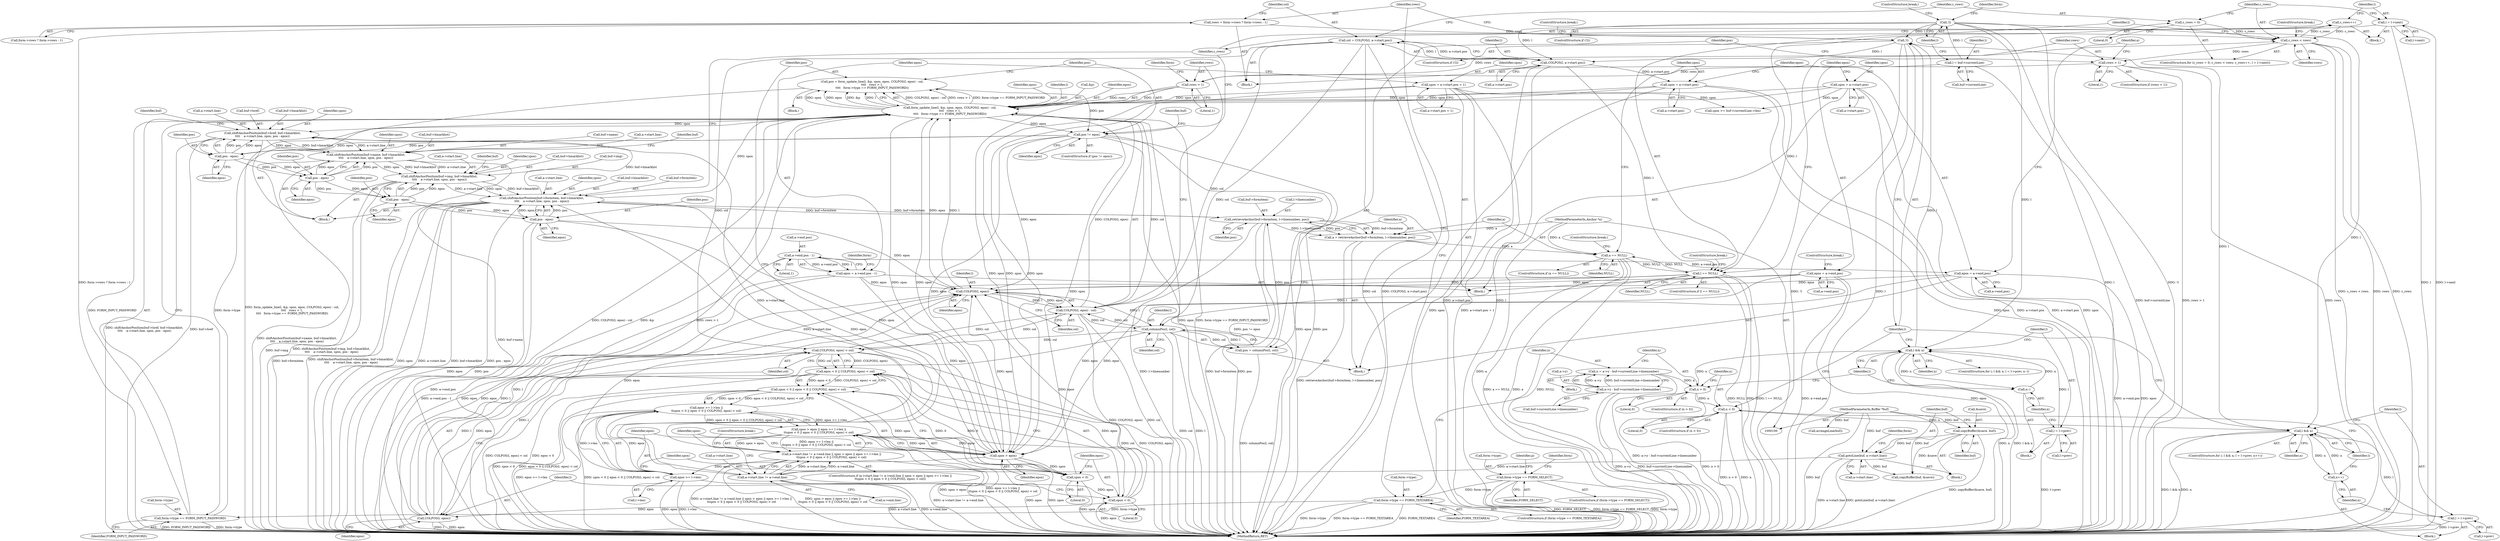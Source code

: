 digraph "0_w3m_7fdc83b0364005a0b5ed869230dd81752ba022e8@API" {
"1000444" [label="(Call,pos = form_update_line(l, &p, spos, epos, COLPOS(l, epos) - col,\n\t\t\t\t   rows > 1,\n\t\t\t\t   form->type == FORM_INPUT_PASSWORD))"];
"1000446" [label="(Call,form_update_line(l, &p, spos, epos, COLPOS(l, epos) - col,\n\t\t\t\t   rows > 1,\n\t\t\t\t   form->type == FORM_INPUT_PASSWORD))"];
"1000453" [label="(Call,COLPOS(l, epos))"];
"1000364" [label="(Call,l == NULL)"];
"1000357" [label="(Call,l = l->next)"];
"1000340" [label="(Call,COLPOS(l, a->start.pos))"];
"1000325" [label="(Call,!l)"];
"1000296" [label="(Call,l && n)"];
"1000300" [label="(Call,l = l->prev)"];
"1000269" [label="(Call,!l)"];
"1000263" [label="(Call,l = buf->currentLine)"];
"1000292" [label="(Call,n > 0)"];
"1000280" [label="(Call,n = a->y - buf->currentLine->linenumber)"];
"1000282" [label="(Call,a->y - buf->currentLine->linenumber)"];
"1000305" [label="(Call,n--)"];
"1000313" [label="(Call,l && n)"];
"1000317" [label="(Call,l = l->prev)"];
"1000309" [label="(Call,n < 0)"];
"1000322" [label="(Call,n++)"];
"1000389" [label="(Call,a == NULL)"];
"1000378" [label="(Call,a = retrieveAnchor(buf->formitem, l->linenumber, pos))"];
"1000380" [label="(Call,retrieveAnchor(buf->formitem, l->linenumber, pos))"];
"1000518" [label="(Call,shiftAnchorPosition(buf->formitem, buf->hmarklist,\n\t\t\t\t    a->start.line, spos, pos - epos))"];
"1000502" [label="(Call,shiftAnchorPosition(buf->img, buf->hmarklist,\n\t\t\t\t    a->start.line, spos, pos - epos))"];
"1000486" [label="(Call,shiftAnchorPosition(buf->name, buf->hmarklist,\n\t\t\t\t    a->start.line, spos, pos - epos))"];
"1000470" [label="(Call,shiftAnchorPosition(buf->href, buf->hmarklist,\n\t\t\t\t    a->start.line, spos, pos - epos))"];
"1000409" [label="(Call,a->start.line != a->end.line)"];
"1000121" [label="(Call,gotoLine(buf, a->start.line))"];
"1000117" [label="(Call,copyBuffer(&save, buf))"];
"1000102" [label="(MethodParameterIn,Buffer *buf)"];
"1000483" [label="(Call,pos - epos)"];
"1000466" [label="(Call,pos != epos)"];
"1000444" [label="(Call,pos = form_update_line(l, &p, spos, epos, COLPOS(l, epos) - col,\n\t\t\t\t   rows > 1,\n\t\t\t\t   form->type == FORM_INPUT_PASSWORD))"];
"1000499" [label="(Call,pos - epos)"];
"1000515" [label="(Call,pos - epos)"];
"1000531" [label="(Call,pos - epos)"];
"1000373" [label="(Call,pos = columnPos(l, col))"];
"1000375" [label="(Call,columnPos(l, col))"];
"1000338" [label="(Call,col = COLPOS(l, a->start.pos))"];
"1000452" [label="(Call,COLPOS(l, epos) - col)"];
"1000438" [label="(Call,COLPOS(l, epos) < col)"];
"1000439" [label="(Call,COLPOS(l, epos))"];
"1000435" [label="(Call,epos < 0)"];
"1000425" [label="(Call,epos >= l->len)"];
"1000421" [label="(Call,spos > epos)"];
"1000393" [label="(Call,spos = a->start.pos)"];
"1000156" [label="(Call,spos = a->start.pos + 1)"];
"1000140" [label="(Call,spos = a->start.pos)"];
"1000400" [label="(Call,epos = a->end.pos)"];
"1000167" [label="(Call,a->end.pos - 1)"];
"1000165" [label="(Call,epos = a->end.pos - 1)"];
"1000147" [label="(Call,epos = a->end.pos)"];
"1000101" [label="(MethodParameterIn,Anchor *a)"];
"1000431" [label="(Call,spos < 0)"];
"1000457" [label="(Call,rows > 1)"];
"1000369" [label="(Call,rows > 1)"];
"1000351" [label="(Call,c_rows < rows)"];
"1000355" [label="(Call,c_rows++)"];
"1000348" [label="(Call,c_rows = 0)"];
"1000328" [label="(Call,rows = form->rows ? form->rows : 1)"];
"1000460" [label="(Call,form->type == FORM_INPUT_PASSWORD)"];
"1000273" [label="(Call,form->type == FORM_TEXTAREA)"];
"1000230" [label="(Call,form->type == FORM_SELECT)"];
"1000420" [label="(Call,spos > epos || epos >= l->len ||\n\t\tspos < 0 || epos < 0 || COLPOS(l, epos) < col)"];
"1000408" [label="(Call,a->start.line != a->end.line || spos > epos || epos >= l->len ||\n\t\tspos < 0 || epos < 0 || COLPOS(l, epos) < col)"];
"1000424" [label="(Call,epos >= l->len ||\n\t\tspos < 0 || epos < 0 || COLPOS(l, epos) < col)"];
"1000434" [label="(Call,epos < 0 || COLPOS(l, epos) < col)"];
"1000430" [label="(Call,spos < 0 || epos < 0 || COLPOS(l, epos) < col)"];
"1000441" [label="(Identifier,epos)"];
"1000530" [label="(Identifier,spos)"];
"1000457" [label="(Call,rows > 1)"];
"1000253" [label="(Identifier,form)"];
"1000487" [label="(Call,buf->name)"];
"1000389" [label="(Call,a == NULL)"];
"1000264" [label="(Identifier,l)"];
"1000520" [label="(Identifier,buf)"];
"1000484" [label="(Identifier,pos)"];
"1000454" [label="(Identifier,l)"];
"1000293" [label="(Identifier,n)"];
"1000339" [label="(Identifier,col)"];
"1000466" [label="(Call,pos != epos)"];
"1000325" [label="(Call,!l)"];
"1000436" [label="(Identifier,epos)"];
"1000298" [label="(Identifier,n)"];
"1000422" [label="(Identifier,spos)"];
"1000392" [label="(ControlStructure,break;)"];
"1000533" [label="(Identifier,epos)"];
"1000132" [label="(Block,)"];
"1000358" [label="(Identifier,l)"];
"1000402" [label="(Call,a->end.pos)"];
"1000167" [label="(Call,a->end.pos - 1)"];
"1000431" [label="(Call,spos < 0)"];
"1000263" [label="(Call,l = buf->currentLine)"];
"1000324" [label="(ControlStructure,if (!l))"];
"1000435" [label="(Call,epos < 0)"];
"1000427" [label="(Call,l->len)"];
"1000453" [label="(Call,COLPOS(l, epos))"];
"1000514" [label="(Identifier,spos)"];
"1000448" [label="(Call,&p)"];
"1000296" [label="(Call,l && n)"];
"1000522" [label="(Call,buf->hmarklist)"];
"1000371" [label="(Literal,1)"];
"1000270" [label="(Identifier,l)"];
"1000390" [label="(Identifier,a)"];
"1000469" [label="(Block,)"];
"1000315" [label="(Identifier,n)"];
"1000378" [label="(Call,a = retrieveAnchor(buf->formitem, l->linenumber, pos))"];
"1000302" [label="(Call,l->prev)"];
"1000485" [label="(Identifier,epos)"];
"1000458" [label="(Identifier,rows)"];
"1000444" [label="(Call,pos = form_update_line(l, &p, spos, epos, COLPOS(l, epos) - col,\n\t\t\t\t   rows > 1,\n\t\t\t\t   form->type == FORM_INPUT_PASSWORD))"];
"1000272" [label="(ControlStructure,if (form->type == FORM_TEXTAREA))"];
"1000231" [label="(Call,form->type)"];
"1000493" [label="(Call,a->start.line)"];
"1000342" [label="(Call,a->start.pos)"];
"1000483" [label="(Call,pos - epos)"];
"1000501" [label="(Identifier,epos)"];
"1000338" [label="(Call,col = COLPOS(l, a->start.pos))"];
"1000148" [label="(Identifier,epos)"];
"1000154" [label="(ControlStructure,break;)"];
"1000460" [label="(Call,form->type == FORM_INPUT_PASSWORD)"];
"1000357" [label="(Call,l = l->next)"];
"1000306" [label="(Identifier,n)"];
"1000388" [label="(ControlStructure,if (a == NULL))"];
"1000500" [label="(Identifier,pos)"];
"1000322" [label="(Call,n++)"];
"1000291" [label="(ControlStructure,if (n > 0))"];
"1000269" [label="(Call,!l)"];
"1000118" [label="(Call,&save)"];
"1000142" [label="(Call,a->start.pos)"];
"1000297" [label="(Identifier,l)"];
"1000149" [label="(Call,a->end.pos)"];
"1000369" [label="(Call,rows > 1)"];
"1000534" [label="(ControlStructure,break;)"];
"1000311" [label="(Literal,0)"];
"1000317" [label="(Call,l = l->prev)"];
"1000381" [label="(Call,buf->formitem)"];
"1000294" [label="(Literal,0)"];
"1000374" [label="(Identifier,pos)"];
"1000432" [label="(Identifier,spos)"];
"1000387" [label="(Identifier,pos)"];
"1000477" [label="(Call,a->start.line)"];
"1000368" [label="(ControlStructure,if (rows > 1))"];
"1000451" [label="(Identifier,epos)"];
"1000467" [label="(Identifier,pos)"];
"1000518" [label="(Call,shiftAnchorPosition(buf->formitem, buf->hmarklist,\n\t\t\t\t    a->start.line, spos, pos - epos))"];
"1000120" [label="(Identifier,buf)"];
"1000283" [label="(Call,a->y)"];
"1000366" [label="(Identifier,NULL)"];
"1000394" [label="(Identifier,spos)"];
"1000515" [label="(Call,pos - epos)"];
"1000401" [label="(Identifier,epos)"];
"1000312" [label="(ControlStructure,for (; l && n; l = l->prev, n++))"];
"1000450" [label="(Identifier,spos)"];
"1000173" [label="(Literal,1)"];
"1000280" [label="(Call,n = a->y - buf->currentLine->linenumber)"];
"1000176" [label="(Identifier,form)"];
"1000352" [label="(Identifier,c_rows)"];
"1000301" [label="(Identifier,l)"];
"1000471" [label="(Call,buf->href)"];
"1000499" [label="(Call,pos - epos)"];
"1000370" [label="(Identifier,rows)"];
"1000354" [label="(Block,)"];
"1000486" [label="(Call,shiftAnchorPosition(buf->name, buf->hmarklist,\n\t\t\t\t    a->start.line, spos, pos - epos))"];
"1000123" [label="(Call,a->start.line)"];
"1000299" [label="(Block,)"];
"1000166" [label="(Identifier,epos)"];
"1000376" [label="(Identifier,l)"];
"1000472" [label="(Identifier,buf)"];
"1000275" [label="(Identifier,form)"];
"1000318" [label="(Identifier,l)"];
"1000229" [label="(ControlStructure,if (form->type == FORM_SELECT))"];
"1000351" [label="(Call,c_rows < rows)"];
"1000465" [label="(ControlStructure,if (pos != epos))"];
"1000121" [label="(Call,gotoLine(buf, a->start.line))"];
"1000305" [label="(Call,n--)"];
"1000445" [label="(Identifier,pos)"];
"1000439" [label="(Call,COLPOS(l, epos))"];
"1000353" [label="(Identifier,rows)"];
"1000367" [label="(ControlStructure,break;)"];
"1000464" [label="(Identifier,FORM_INPUT_PASSWORD)"];
"1000314" [label="(Identifier,l)"];
"1000350" [label="(Literal,0)"];
"1000274" [label="(Call,form->type)"];
"1000130" [label="(Identifier,form)"];
"1000271" [label="(ControlStructure,break;)"];
"1000440" [label="(Identifier,l)"];
"1000426" [label="(Identifier,epos)"];
"1000310" [label="(Identifier,n)"];
"1000158" [label="(Call,a->start.pos + 1)"];
"1000165" [label="(Call,epos = a->end.pos - 1)"];
"1000323" [label="(Identifier,n)"];
"1000468" [label="(Identifier,epos)"];
"1000519" [label="(Call,buf->formitem)"];
"1000282" [label="(Call,a->y - buf->currentLine->linenumber)"];
"1000295" [label="(ControlStructure,for (; l && n; l = l->prev, n--))"];
"1000286" [label="(Call,buf->currentLine->linenumber)"];
"1000300" [label="(Call,l = l->prev)"];
"1000412" [label="(Identifier,a)"];
"1000423" [label="(Identifier,epos)"];
"1000328" [label="(Call,rows = form->rows ? form->rows : 1)"];
"1000379" [label="(Identifier,a)"];
"1000156" [label="(Call,spos = a->start.pos + 1)"];
"1000363" [label="(ControlStructure,if (l == NULL))"];
"1000504" [label="(Identifier,buf)"];
"1000420" [label="(Call,spos > epos || epos >= l->len ||\n\t\tspos < 0 || epos < 0 || COLPOS(l, epos) < col)"];
"1000273" [label="(Call,form->type == FORM_TEXTAREA)"];
"1000281" [label="(Identifier,n)"];
"1000434" [label="(Call,epos < 0 || COLPOS(l, epos) < col)"];
"1000326" [label="(Identifier,l)"];
"1000122" [label="(Identifier,buf)"];
"1000380" [label="(Call,retrieveAnchor(buf->formitem, l->linenumber, pos))"];
"1000189" [label="(Call,spos >= buf->currentLine->len)"];
"1000313" [label="(Call,l && n)"];
"1000237" [label="(Identifier,p)"];
"1000446" [label="(Call,form_update_line(l, &p, spos, epos, COLPOS(l, epos) - col,\n\t\t\t\t   rows > 1,\n\t\t\t\t   form->type == FORM_INPUT_PASSWORD))"];
"1000147" [label="(Call,epos = a->end.pos)"];
"1000292" [label="(Call,n > 0)"];
"1000525" [label="(Call,a->start.line)"];
"1000503" [label="(Call,buf->img)"];
"1000117" [label="(Call,copyBuffer(&save, buf))"];
"1000539" [label="(Call,arrangeLine(buf))"];
"1000141" [label="(Identifier,spos)"];
"1000517" [label="(Identifier,epos)"];
"1000470" [label="(Call,shiftAnchorPosition(buf->href, buf->hmarklist,\n\t\t\t\t    a->start.line, spos, pos - epos))"];
"1000456" [label="(Identifier,col)"];
"1000308" [label="(ControlStructure,if (n < 0))"];
"1000384" [label="(Call,l->linenumber)"];
"1000168" [label="(Call,a->end.pos)"];
"1000340" [label="(Call,COLPOS(l, a->start.pos))"];
"1000373" [label="(Call,pos = columnPos(l, col))"];
"1000474" [label="(Call,buf->hmarklist)"];
"1000355" [label="(Call,c_rows++)"];
"1000430" [label="(Call,spos < 0 || epos < 0 || COLPOS(l, epos) < col)"];
"1000506" [label="(Call,buf->hmarklist)"];
"1000372" [label="(Block,)"];
"1000327" [label="(ControlStructure,break;)"];
"1000319" [label="(Call,l->prev)"];
"1000425" [label="(Call,epos >= l->len)"];
"1000393" [label="(Call,spos = a->start.pos)"];
"1000348" [label="(Call,c_rows = 0)"];
"1000535" [label="(Call,copyBuffer(buf, &save))"];
"1000377" [label="(Identifier,col)"];
"1000452" [label="(Call,COLPOS(l, epos) - col)"];
"1000409" [label="(Call,a->start.line != a->end.line)"];
"1000140" [label="(Call,spos = a->start.pos)"];
"1000459" [label="(Literal,1)"];
"1000316" [label="(Block,)"];
"1000347" [label="(ControlStructure,for (c_rows = 0; c_rows < rows; c_rows++, l = l->next))"];
"1000362" [label="(Block,)"];
"1000502" [label="(Call,shiftAnchorPosition(buf->img, buf->hmarklist,\n\t\t\t\t    a->start.line, spos, pos - epos))"];
"1000424" [label="(Call,epos >= l->len ||\n\t\tspos < 0 || epos < 0 || COLPOS(l, epos) < col)"];
"1000443" [label="(ControlStructure,break;)"];
"1000341" [label="(Identifier,l)"];
"1000498" [label="(Identifier,spos)"];
"1000359" [label="(Call,l->next)"];
"1000438" [label="(Call,COLPOS(l, epos) < col)"];
"1000482" [label="(Identifier,spos)"];
"1000265" [label="(Call,buf->currentLine)"];
"1000516" [label="(Identifier,pos)"];
"1000447" [label="(Identifier,l)"];
"1000455" [label="(Identifier,epos)"];
"1000509" [label="(Call,a->start.line)"];
"1000268" [label="(ControlStructure,if (!l))"];
"1000531" [label="(Call,pos - epos)"];
"1000532" [label="(Identifier,pos)"];
"1000408" [label="(Call,a->start.line != a->end.line || spos > epos || epos >= l->len ||\n\t\tspos < 0 || epos < 0 || COLPOS(l, epos) < col)"];
"1000349" [label="(Identifier,c_rows)"];
"1000400" [label="(Call,epos = a->end.pos)"];
"1000462" [label="(Identifier,form)"];
"1000437" [label="(Literal,0)"];
"1000356" [label="(Identifier,c_rows)"];
"1000488" [label="(Identifier,buf)"];
"1000230" [label="(Call,form->type == FORM_SELECT)"];
"1000364" [label="(Call,l == NULL)"];
"1000395" [label="(Call,a->start.pos)"];
"1000157" [label="(Identifier,spos)"];
"1000461" [label="(Call,form->type)"];
"1000541" [label="(MethodReturn,RET)"];
"1000104" [label="(Block,)"];
"1000102" [label="(MethodParameterIn,Buffer *buf)"];
"1000433" [label="(Literal,0)"];
"1000442" [label="(Identifier,col)"];
"1000410" [label="(Call,a->start.line)"];
"1000407" [label="(ControlStructure,if (a->start.line != a->end.line || spos > epos || epos >= l->len ||\n\t\tspos < 0 || epos < 0 || COLPOS(l, epos) < col))"];
"1000391" [label="(Identifier,NULL)"];
"1000490" [label="(Call,buf->hmarklist)"];
"1000415" [label="(Call,a->end.line)"];
"1000421" [label="(Call,spos > epos)"];
"1000329" [label="(Identifier,rows)"];
"1000365" [label="(Identifier,l)"];
"1000330" [label="(Call,form->rows ? form->rows : 1)"];
"1000178" [label="(Block,)"];
"1000375" [label="(Call,columnPos(l, col))"];
"1000278" [label="(Block,)"];
"1000234" [label="(Identifier,FORM_SELECT)"];
"1000101" [label="(MethodParameterIn,Anchor *a)"];
"1000277" [label="(Identifier,FORM_TEXTAREA)"];
"1000309" [label="(Call,n < 0)"];
"1000444" -> "1000362"  [label="AST: "];
"1000444" -> "1000446"  [label="CFG: "];
"1000445" -> "1000444"  [label="AST: "];
"1000446" -> "1000444"  [label="AST: "];
"1000467" -> "1000444"  [label="CFG: "];
"1000444" -> "1000541"  [label="DDG: form_update_line(l, &p, spos, epos, COLPOS(l, epos) - col,\n\t\t\t\t   rows > 1,\n\t\t\t\t   form->type == FORM_INPUT_PASSWORD)"];
"1000446" -> "1000444"  [label="DDG: COLPOS(l, epos) - col"];
"1000446" -> "1000444"  [label="DDG: rows > 1"];
"1000446" -> "1000444"  [label="DDG: form->type == FORM_INPUT_PASSWORD"];
"1000446" -> "1000444"  [label="DDG: spos"];
"1000446" -> "1000444"  [label="DDG: epos"];
"1000446" -> "1000444"  [label="DDG: &p"];
"1000446" -> "1000444"  [label="DDG: l"];
"1000444" -> "1000466"  [label="DDG: pos"];
"1000446" -> "1000460"  [label="CFG: "];
"1000447" -> "1000446"  [label="AST: "];
"1000448" -> "1000446"  [label="AST: "];
"1000450" -> "1000446"  [label="AST: "];
"1000451" -> "1000446"  [label="AST: "];
"1000452" -> "1000446"  [label="AST: "];
"1000457" -> "1000446"  [label="AST: "];
"1000460" -> "1000446"  [label="AST: "];
"1000446" -> "1000541"  [label="DDG: form->type == FORM_INPUT_PASSWORD"];
"1000446" -> "1000541"  [label="DDG: rows > 1"];
"1000446" -> "1000541"  [label="DDG: spos"];
"1000446" -> "1000541"  [label="DDG: COLPOS(l, epos) - col"];
"1000446" -> "1000541"  [label="DDG: &p"];
"1000446" -> "1000421"  [label="DDG: spos"];
"1000453" -> "1000446"  [label="DDG: l"];
"1000453" -> "1000446"  [label="DDG: epos"];
"1000393" -> "1000446"  [label="DDG: spos"];
"1000156" -> "1000446"  [label="DDG: spos"];
"1000140" -> "1000446"  [label="DDG: spos"];
"1000421" -> "1000446"  [label="DDG: spos"];
"1000518" -> "1000446"  [label="DDG: spos"];
"1000431" -> "1000446"  [label="DDG: spos"];
"1000452" -> "1000446"  [label="DDG: COLPOS(l, epos)"];
"1000452" -> "1000446"  [label="DDG: col"];
"1000457" -> "1000446"  [label="DDG: rows"];
"1000457" -> "1000446"  [label="DDG: 1"];
"1000460" -> "1000446"  [label="DDG: form->type"];
"1000460" -> "1000446"  [label="DDG: FORM_INPUT_PASSWORD"];
"1000446" -> "1000466"  [label="DDG: epos"];
"1000446" -> "1000470"  [label="DDG: spos"];
"1000453" -> "1000452"  [label="AST: "];
"1000453" -> "1000455"  [label="CFG: "];
"1000454" -> "1000453"  [label="AST: "];
"1000455" -> "1000453"  [label="AST: "];
"1000456" -> "1000453"  [label="CFG: "];
"1000453" -> "1000452"  [label="DDG: l"];
"1000453" -> "1000452"  [label="DDG: epos"];
"1000364" -> "1000453"  [label="DDG: l"];
"1000375" -> "1000453"  [label="DDG: l"];
"1000439" -> "1000453"  [label="DDG: l"];
"1000439" -> "1000453"  [label="DDG: epos"];
"1000531" -> "1000453"  [label="DDG: epos"];
"1000435" -> "1000453"  [label="DDG: epos"];
"1000466" -> "1000453"  [label="DDG: epos"];
"1000400" -> "1000453"  [label="DDG: epos"];
"1000165" -> "1000453"  [label="DDG: epos"];
"1000425" -> "1000453"  [label="DDG: epos"];
"1000421" -> "1000453"  [label="DDG: epos"];
"1000147" -> "1000453"  [label="DDG: epos"];
"1000364" -> "1000363"  [label="AST: "];
"1000364" -> "1000366"  [label="CFG: "];
"1000365" -> "1000364"  [label="AST: "];
"1000366" -> "1000364"  [label="AST: "];
"1000367" -> "1000364"  [label="CFG: "];
"1000370" -> "1000364"  [label="CFG: "];
"1000364" -> "1000541"  [label="DDG: l"];
"1000364" -> "1000541"  [label="DDG: l == NULL"];
"1000364" -> "1000541"  [label="DDG: NULL"];
"1000357" -> "1000364"  [label="DDG: l"];
"1000340" -> "1000364"  [label="DDG: l"];
"1000389" -> "1000364"  [label="DDG: NULL"];
"1000364" -> "1000375"  [label="DDG: l"];
"1000364" -> "1000389"  [label="DDG: NULL"];
"1000364" -> "1000439"  [label="DDG: l"];
"1000357" -> "1000354"  [label="AST: "];
"1000357" -> "1000359"  [label="CFG: "];
"1000358" -> "1000357"  [label="AST: "];
"1000359" -> "1000357"  [label="AST: "];
"1000352" -> "1000357"  [label="CFG: "];
"1000357" -> "1000541"  [label="DDG: l"];
"1000357" -> "1000541"  [label="DDG: l->next"];
"1000340" -> "1000338"  [label="AST: "];
"1000340" -> "1000342"  [label="CFG: "];
"1000341" -> "1000340"  [label="AST: "];
"1000342" -> "1000340"  [label="AST: "];
"1000338" -> "1000340"  [label="CFG: "];
"1000340" -> "1000541"  [label="DDG: a->start.pos"];
"1000340" -> "1000541"  [label="DDG: l"];
"1000340" -> "1000338"  [label="DDG: l"];
"1000340" -> "1000338"  [label="DDG: a->start.pos"];
"1000325" -> "1000340"  [label="DDG: l"];
"1000269" -> "1000340"  [label="DDG: l"];
"1000340" -> "1000393"  [label="DDG: a->start.pos"];
"1000325" -> "1000324"  [label="AST: "];
"1000325" -> "1000326"  [label="CFG: "];
"1000326" -> "1000325"  [label="AST: "];
"1000327" -> "1000325"  [label="CFG: "];
"1000329" -> "1000325"  [label="CFG: "];
"1000325" -> "1000541"  [label="DDG: l"];
"1000325" -> "1000541"  [label="DDG: !l"];
"1000296" -> "1000325"  [label="DDG: l"];
"1000269" -> "1000325"  [label="DDG: l"];
"1000313" -> "1000325"  [label="DDG: l"];
"1000296" -> "1000295"  [label="AST: "];
"1000296" -> "1000297"  [label="CFG: "];
"1000296" -> "1000298"  [label="CFG: "];
"1000297" -> "1000296"  [label="AST: "];
"1000298" -> "1000296"  [label="AST: "];
"1000301" -> "1000296"  [label="CFG: "];
"1000326" -> "1000296"  [label="CFG: "];
"1000296" -> "1000541"  [label="DDG: n"];
"1000296" -> "1000541"  [label="DDG: l && n"];
"1000300" -> "1000296"  [label="DDG: l"];
"1000269" -> "1000296"  [label="DDG: l"];
"1000292" -> "1000296"  [label="DDG: n"];
"1000305" -> "1000296"  [label="DDG: n"];
"1000296" -> "1000305"  [label="DDG: n"];
"1000300" -> "1000299"  [label="AST: "];
"1000300" -> "1000302"  [label="CFG: "];
"1000301" -> "1000300"  [label="AST: "];
"1000302" -> "1000300"  [label="AST: "];
"1000306" -> "1000300"  [label="CFG: "];
"1000300" -> "1000541"  [label="DDG: l->prev"];
"1000269" -> "1000268"  [label="AST: "];
"1000269" -> "1000270"  [label="CFG: "];
"1000270" -> "1000269"  [label="AST: "];
"1000271" -> "1000269"  [label="CFG: "];
"1000275" -> "1000269"  [label="CFG: "];
"1000269" -> "1000541"  [label="DDG: !l"];
"1000269" -> "1000541"  [label="DDG: l"];
"1000263" -> "1000269"  [label="DDG: l"];
"1000269" -> "1000313"  [label="DDG: l"];
"1000263" -> "1000178"  [label="AST: "];
"1000263" -> "1000265"  [label="CFG: "];
"1000264" -> "1000263"  [label="AST: "];
"1000265" -> "1000263"  [label="AST: "];
"1000270" -> "1000263"  [label="CFG: "];
"1000263" -> "1000541"  [label="DDG: buf->currentLine"];
"1000292" -> "1000291"  [label="AST: "];
"1000292" -> "1000294"  [label="CFG: "];
"1000293" -> "1000292"  [label="AST: "];
"1000294" -> "1000292"  [label="AST: "];
"1000297" -> "1000292"  [label="CFG: "];
"1000310" -> "1000292"  [label="CFG: "];
"1000292" -> "1000541"  [label="DDG: n > 0"];
"1000280" -> "1000292"  [label="DDG: n"];
"1000292" -> "1000309"  [label="DDG: n"];
"1000280" -> "1000278"  [label="AST: "];
"1000280" -> "1000282"  [label="CFG: "];
"1000281" -> "1000280"  [label="AST: "];
"1000282" -> "1000280"  [label="AST: "];
"1000293" -> "1000280"  [label="CFG: "];
"1000280" -> "1000541"  [label="DDG: a->y - buf->currentLine->linenumber"];
"1000282" -> "1000280"  [label="DDG: a->y"];
"1000282" -> "1000280"  [label="DDG: buf->currentLine->linenumber"];
"1000282" -> "1000286"  [label="CFG: "];
"1000283" -> "1000282"  [label="AST: "];
"1000286" -> "1000282"  [label="AST: "];
"1000282" -> "1000541"  [label="DDG: buf->currentLine->linenumber"];
"1000282" -> "1000541"  [label="DDG: a->y"];
"1000305" -> "1000299"  [label="AST: "];
"1000305" -> "1000306"  [label="CFG: "];
"1000306" -> "1000305"  [label="AST: "];
"1000297" -> "1000305"  [label="CFG: "];
"1000313" -> "1000312"  [label="AST: "];
"1000313" -> "1000314"  [label="CFG: "];
"1000313" -> "1000315"  [label="CFG: "];
"1000314" -> "1000313"  [label="AST: "];
"1000315" -> "1000313"  [label="AST: "];
"1000318" -> "1000313"  [label="CFG: "];
"1000326" -> "1000313"  [label="CFG: "];
"1000313" -> "1000541"  [label="DDG: n"];
"1000313" -> "1000541"  [label="DDG: l && n"];
"1000317" -> "1000313"  [label="DDG: l"];
"1000309" -> "1000313"  [label="DDG: n"];
"1000322" -> "1000313"  [label="DDG: n"];
"1000313" -> "1000322"  [label="DDG: n"];
"1000317" -> "1000316"  [label="AST: "];
"1000317" -> "1000319"  [label="CFG: "];
"1000318" -> "1000317"  [label="AST: "];
"1000319" -> "1000317"  [label="AST: "];
"1000323" -> "1000317"  [label="CFG: "];
"1000317" -> "1000541"  [label="DDG: l->prev"];
"1000309" -> "1000308"  [label="AST: "];
"1000309" -> "1000311"  [label="CFG: "];
"1000310" -> "1000309"  [label="AST: "];
"1000311" -> "1000309"  [label="AST: "];
"1000314" -> "1000309"  [label="CFG: "];
"1000326" -> "1000309"  [label="CFG: "];
"1000309" -> "1000541"  [label="DDG: n"];
"1000309" -> "1000541"  [label="DDG: n < 0"];
"1000322" -> "1000316"  [label="AST: "];
"1000322" -> "1000323"  [label="CFG: "];
"1000323" -> "1000322"  [label="AST: "];
"1000314" -> "1000322"  [label="CFG: "];
"1000389" -> "1000388"  [label="AST: "];
"1000389" -> "1000391"  [label="CFG: "];
"1000390" -> "1000389"  [label="AST: "];
"1000391" -> "1000389"  [label="AST: "];
"1000392" -> "1000389"  [label="CFG: "];
"1000394" -> "1000389"  [label="CFG: "];
"1000389" -> "1000541"  [label="DDG: a == NULL"];
"1000389" -> "1000541"  [label="DDG: a"];
"1000389" -> "1000541"  [label="DDG: NULL"];
"1000378" -> "1000389"  [label="DDG: a"];
"1000101" -> "1000389"  [label="DDG: a"];
"1000378" -> "1000372"  [label="AST: "];
"1000378" -> "1000380"  [label="CFG: "];
"1000379" -> "1000378"  [label="AST: "];
"1000380" -> "1000378"  [label="AST: "];
"1000390" -> "1000378"  [label="CFG: "];
"1000378" -> "1000541"  [label="DDG: retrieveAnchor(buf->formitem, l->linenumber, pos)"];
"1000380" -> "1000378"  [label="DDG: buf->formitem"];
"1000380" -> "1000378"  [label="DDG: l->linenumber"];
"1000380" -> "1000378"  [label="DDG: pos"];
"1000101" -> "1000378"  [label="DDG: a"];
"1000380" -> "1000387"  [label="CFG: "];
"1000381" -> "1000380"  [label="AST: "];
"1000384" -> "1000380"  [label="AST: "];
"1000387" -> "1000380"  [label="AST: "];
"1000380" -> "1000541"  [label="DDG: l->linenumber"];
"1000380" -> "1000541"  [label="DDG: pos"];
"1000380" -> "1000541"  [label="DDG: buf->formitem"];
"1000518" -> "1000380"  [label="DDG: buf->formitem"];
"1000373" -> "1000380"  [label="DDG: pos"];
"1000380" -> "1000518"  [label="DDG: buf->formitem"];
"1000518" -> "1000469"  [label="AST: "];
"1000518" -> "1000531"  [label="CFG: "];
"1000519" -> "1000518"  [label="AST: "];
"1000522" -> "1000518"  [label="AST: "];
"1000525" -> "1000518"  [label="AST: "];
"1000530" -> "1000518"  [label="AST: "];
"1000531" -> "1000518"  [label="AST: "];
"1000356" -> "1000518"  [label="CFG: "];
"1000518" -> "1000541"  [label="DDG: a->start.line"];
"1000518" -> "1000541"  [label="DDG: buf->hmarklist"];
"1000518" -> "1000541"  [label="DDG: pos - epos"];
"1000518" -> "1000541"  [label="DDG: buf->formitem"];
"1000518" -> "1000541"  [label="DDG: shiftAnchorPosition(buf->formitem, buf->hmarklist,\n\t\t\t\t    a->start.line, spos, pos - epos)"];
"1000518" -> "1000541"  [label="DDG: spos"];
"1000518" -> "1000409"  [label="DDG: a->start.line"];
"1000518" -> "1000421"  [label="DDG: spos"];
"1000518" -> "1000470"  [label="DDG: buf->hmarklist"];
"1000502" -> "1000518"  [label="DDG: buf->hmarklist"];
"1000502" -> "1000518"  [label="DDG: a->start.line"];
"1000502" -> "1000518"  [label="DDG: spos"];
"1000531" -> "1000518"  [label="DDG: pos"];
"1000531" -> "1000518"  [label="DDG: epos"];
"1000502" -> "1000469"  [label="AST: "];
"1000502" -> "1000515"  [label="CFG: "];
"1000503" -> "1000502"  [label="AST: "];
"1000506" -> "1000502"  [label="AST: "];
"1000509" -> "1000502"  [label="AST: "];
"1000514" -> "1000502"  [label="AST: "];
"1000515" -> "1000502"  [label="AST: "];
"1000520" -> "1000502"  [label="CFG: "];
"1000502" -> "1000541"  [label="DDG: buf->img"];
"1000502" -> "1000541"  [label="DDG: shiftAnchorPosition(buf->img, buf->hmarklist,\n\t\t\t\t    a->start.line, spos, pos - epos)"];
"1000486" -> "1000502"  [label="DDG: buf->hmarklist"];
"1000486" -> "1000502"  [label="DDG: a->start.line"];
"1000486" -> "1000502"  [label="DDG: spos"];
"1000515" -> "1000502"  [label="DDG: pos"];
"1000515" -> "1000502"  [label="DDG: epos"];
"1000486" -> "1000469"  [label="AST: "];
"1000486" -> "1000499"  [label="CFG: "];
"1000487" -> "1000486"  [label="AST: "];
"1000490" -> "1000486"  [label="AST: "];
"1000493" -> "1000486"  [label="AST: "];
"1000498" -> "1000486"  [label="AST: "];
"1000499" -> "1000486"  [label="AST: "];
"1000504" -> "1000486"  [label="CFG: "];
"1000486" -> "1000541"  [label="DDG: shiftAnchorPosition(buf->name, buf->hmarklist,\n\t\t\t\t    a->start.line, spos, pos - epos)"];
"1000486" -> "1000541"  [label="DDG: buf->name"];
"1000470" -> "1000486"  [label="DDG: buf->hmarklist"];
"1000470" -> "1000486"  [label="DDG: a->start.line"];
"1000470" -> "1000486"  [label="DDG: spos"];
"1000499" -> "1000486"  [label="DDG: pos"];
"1000499" -> "1000486"  [label="DDG: epos"];
"1000470" -> "1000469"  [label="AST: "];
"1000470" -> "1000483"  [label="CFG: "];
"1000471" -> "1000470"  [label="AST: "];
"1000474" -> "1000470"  [label="AST: "];
"1000477" -> "1000470"  [label="AST: "];
"1000482" -> "1000470"  [label="AST: "];
"1000483" -> "1000470"  [label="AST: "];
"1000488" -> "1000470"  [label="CFG: "];
"1000470" -> "1000541"  [label="DDG: buf->href"];
"1000470" -> "1000541"  [label="DDG: shiftAnchorPosition(buf->href, buf->hmarklist,\n\t\t\t\t    a->start.line, spos, pos - epos)"];
"1000409" -> "1000470"  [label="DDG: a->start.line"];
"1000483" -> "1000470"  [label="DDG: pos"];
"1000483" -> "1000470"  [label="DDG: epos"];
"1000409" -> "1000408"  [label="AST: "];
"1000409" -> "1000415"  [label="CFG: "];
"1000410" -> "1000409"  [label="AST: "];
"1000415" -> "1000409"  [label="AST: "];
"1000422" -> "1000409"  [label="CFG: "];
"1000408" -> "1000409"  [label="CFG: "];
"1000409" -> "1000541"  [label="DDG: a->start.line"];
"1000409" -> "1000541"  [label="DDG: a->end.line"];
"1000409" -> "1000408"  [label="DDG: a->start.line"];
"1000409" -> "1000408"  [label="DDG: a->end.line"];
"1000121" -> "1000409"  [label="DDG: a->start.line"];
"1000121" -> "1000104"  [label="AST: "];
"1000121" -> "1000123"  [label="CFG: "];
"1000122" -> "1000121"  [label="AST: "];
"1000123" -> "1000121"  [label="AST: "];
"1000130" -> "1000121"  [label="CFG: "];
"1000121" -> "1000541"  [label="DDG: a->start.line"];
"1000121" -> "1000541"  [label="DDG: gotoLine(buf, a->start.line)"];
"1000117" -> "1000121"  [label="DDG: buf"];
"1000102" -> "1000121"  [label="DDG: buf"];
"1000121" -> "1000535"  [label="DDG: buf"];
"1000117" -> "1000104"  [label="AST: "];
"1000117" -> "1000120"  [label="CFG: "];
"1000118" -> "1000117"  [label="AST: "];
"1000120" -> "1000117"  [label="AST: "];
"1000122" -> "1000117"  [label="CFG: "];
"1000117" -> "1000541"  [label="DDG: copyBuffer(&save, buf)"];
"1000102" -> "1000117"  [label="DDG: buf"];
"1000117" -> "1000535"  [label="DDG: &save"];
"1000102" -> "1000100"  [label="AST: "];
"1000102" -> "1000541"  [label="DDG: buf"];
"1000102" -> "1000535"  [label="DDG: buf"];
"1000102" -> "1000539"  [label="DDG: buf"];
"1000483" -> "1000485"  [label="CFG: "];
"1000484" -> "1000483"  [label="AST: "];
"1000485" -> "1000483"  [label="AST: "];
"1000466" -> "1000483"  [label="DDG: pos"];
"1000466" -> "1000483"  [label="DDG: epos"];
"1000483" -> "1000499"  [label="DDG: pos"];
"1000483" -> "1000499"  [label="DDG: epos"];
"1000466" -> "1000465"  [label="AST: "];
"1000466" -> "1000468"  [label="CFG: "];
"1000467" -> "1000466"  [label="AST: "];
"1000468" -> "1000466"  [label="AST: "];
"1000472" -> "1000466"  [label="CFG: "];
"1000356" -> "1000466"  [label="CFG: "];
"1000466" -> "1000541"  [label="DDG: epos"];
"1000466" -> "1000541"  [label="DDG: pos"];
"1000466" -> "1000541"  [label="DDG: pos != epos"];
"1000466" -> "1000421"  [label="DDG: epos"];
"1000499" -> "1000501"  [label="CFG: "];
"1000500" -> "1000499"  [label="AST: "];
"1000501" -> "1000499"  [label="AST: "];
"1000499" -> "1000515"  [label="DDG: pos"];
"1000499" -> "1000515"  [label="DDG: epos"];
"1000515" -> "1000517"  [label="CFG: "];
"1000516" -> "1000515"  [label="AST: "];
"1000517" -> "1000515"  [label="AST: "];
"1000515" -> "1000531"  [label="DDG: pos"];
"1000515" -> "1000531"  [label="DDG: epos"];
"1000531" -> "1000533"  [label="CFG: "];
"1000532" -> "1000531"  [label="AST: "];
"1000533" -> "1000531"  [label="AST: "];
"1000531" -> "1000541"  [label="DDG: epos"];
"1000531" -> "1000541"  [label="DDG: pos"];
"1000531" -> "1000421"  [label="DDG: epos"];
"1000373" -> "1000372"  [label="AST: "];
"1000373" -> "1000375"  [label="CFG: "];
"1000374" -> "1000373"  [label="AST: "];
"1000375" -> "1000373"  [label="AST: "];
"1000379" -> "1000373"  [label="CFG: "];
"1000373" -> "1000541"  [label="DDG: columnPos(l, col)"];
"1000375" -> "1000373"  [label="DDG: l"];
"1000375" -> "1000373"  [label="DDG: col"];
"1000375" -> "1000377"  [label="CFG: "];
"1000376" -> "1000375"  [label="AST: "];
"1000377" -> "1000375"  [label="AST: "];
"1000375" -> "1000541"  [label="DDG: l"];
"1000375" -> "1000541"  [label="DDG: col"];
"1000338" -> "1000375"  [label="DDG: col"];
"1000452" -> "1000375"  [label="DDG: col"];
"1000375" -> "1000439"  [label="DDG: l"];
"1000375" -> "1000438"  [label="DDG: col"];
"1000375" -> "1000452"  [label="DDG: col"];
"1000338" -> "1000178"  [label="AST: "];
"1000339" -> "1000338"  [label="AST: "];
"1000349" -> "1000338"  [label="CFG: "];
"1000338" -> "1000541"  [label="DDG: col"];
"1000338" -> "1000541"  [label="DDG: COLPOS(l, a->start.pos)"];
"1000338" -> "1000438"  [label="DDG: col"];
"1000338" -> "1000452"  [label="DDG: col"];
"1000452" -> "1000456"  [label="CFG: "];
"1000456" -> "1000452"  [label="AST: "];
"1000458" -> "1000452"  [label="CFG: "];
"1000452" -> "1000541"  [label="DDG: COLPOS(l, epos)"];
"1000452" -> "1000541"  [label="DDG: col"];
"1000452" -> "1000438"  [label="DDG: col"];
"1000438" -> "1000452"  [label="DDG: col"];
"1000438" -> "1000434"  [label="AST: "];
"1000438" -> "1000442"  [label="CFG: "];
"1000439" -> "1000438"  [label="AST: "];
"1000442" -> "1000438"  [label="AST: "];
"1000434" -> "1000438"  [label="CFG: "];
"1000438" -> "1000541"  [label="DDG: col"];
"1000438" -> "1000541"  [label="DDG: COLPOS(l, epos)"];
"1000438" -> "1000434"  [label="DDG: COLPOS(l, epos)"];
"1000438" -> "1000434"  [label="DDG: col"];
"1000439" -> "1000438"  [label="DDG: l"];
"1000439" -> "1000438"  [label="DDG: epos"];
"1000439" -> "1000441"  [label="CFG: "];
"1000440" -> "1000439"  [label="AST: "];
"1000441" -> "1000439"  [label="AST: "];
"1000442" -> "1000439"  [label="CFG: "];
"1000439" -> "1000541"  [label="DDG: l"];
"1000439" -> "1000541"  [label="DDG: epos"];
"1000435" -> "1000439"  [label="DDG: epos"];
"1000435" -> "1000434"  [label="AST: "];
"1000435" -> "1000437"  [label="CFG: "];
"1000436" -> "1000435"  [label="AST: "];
"1000437" -> "1000435"  [label="AST: "];
"1000440" -> "1000435"  [label="CFG: "];
"1000434" -> "1000435"  [label="CFG: "];
"1000435" -> "1000541"  [label="DDG: epos"];
"1000435" -> "1000434"  [label="DDG: epos"];
"1000435" -> "1000434"  [label="DDG: 0"];
"1000425" -> "1000435"  [label="DDG: epos"];
"1000425" -> "1000424"  [label="AST: "];
"1000425" -> "1000427"  [label="CFG: "];
"1000426" -> "1000425"  [label="AST: "];
"1000427" -> "1000425"  [label="AST: "];
"1000432" -> "1000425"  [label="CFG: "];
"1000424" -> "1000425"  [label="CFG: "];
"1000425" -> "1000541"  [label="DDG: l->len"];
"1000425" -> "1000541"  [label="DDG: epos"];
"1000425" -> "1000424"  [label="DDG: epos"];
"1000425" -> "1000424"  [label="DDG: l->len"];
"1000421" -> "1000425"  [label="DDG: epos"];
"1000421" -> "1000420"  [label="AST: "];
"1000421" -> "1000423"  [label="CFG: "];
"1000422" -> "1000421"  [label="AST: "];
"1000423" -> "1000421"  [label="AST: "];
"1000426" -> "1000421"  [label="CFG: "];
"1000420" -> "1000421"  [label="CFG: "];
"1000421" -> "1000541"  [label="DDG: epos"];
"1000421" -> "1000541"  [label="DDG: spos"];
"1000421" -> "1000420"  [label="DDG: spos"];
"1000421" -> "1000420"  [label="DDG: epos"];
"1000393" -> "1000421"  [label="DDG: spos"];
"1000156" -> "1000421"  [label="DDG: spos"];
"1000140" -> "1000421"  [label="DDG: spos"];
"1000400" -> "1000421"  [label="DDG: epos"];
"1000165" -> "1000421"  [label="DDG: epos"];
"1000147" -> "1000421"  [label="DDG: epos"];
"1000421" -> "1000431"  [label="DDG: spos"];
"1000393" -> "1000372"  [label="AST: "];
"1000393" -> "1000395"  [label="CFG: "];
"1000394" -> "1000393"  [label="AST: "];
"1000395" -> "1000393"  [label="AST: "];
"1000401" -> "1000393"  [label="CFG: "];
"1000393" -> "1000541"  [label="DDG: spos"];
"1000393" -> "1000541"  [label="DDG: a->start.pos"];
"1000156" -> "1000132"  [label="AST: "];
"1000156" -> "1000158"  [label="CFG: "];
"1000157" -> "1000156"  [label="AST: "];
"1000158" -> "1000156"  [label="AST: "];
"1000166" -> "1000156"  [label="CFG: "];
"1000156" -> "1000541"  [label="DDG: spos"];
"1000156" -> "1000541"  [label="DDG: a->start.pos + 1"];
"1000156" -> "1000189"  [label="DDG: spos"];
"1000140" -> "1000132"  [label="AST: "];
"1000140" -> "1000142"  [label="CFG: "];
"1000141" -> "1000140"  [label="AST: "];
"1000142" -> "1000140"  [label="AST: "];
"1000148" -> "1000140"  [label="CFG: "];
"1000140" -> "1000541"  [label="DDG: a->start.pos"];
"1000140" -> "1000541"  [label="DDG: spos"];
"1000140" -> "1000189"  [label="DDG: spos"];
"1000400" -> "1000372"  [label="AST: "];
"1000400" -> "1000402"  [label="CFG: "];
"1000401" -> "1000400"  [label="AST: "];
"1000402" -> "1000400"  [label="AST: "];
"1000412" -> "1000400"  [label="CFG: "];
"1000400" -> "1000541"  [label="DDG: epos"];
"1000400" -> "1000541"  [label="DDG: a->end.pos"];
"1000167" -> "1000400"  [label="DDG: a->end.pos"];
"1000167" -> "1000165"  [label="AST: "];
"1000167" -> "1000173"  [label="CFG: "];
"1000168" -> "1000167"  [label="AST: "];
"1000173" -> "1000167"  [label="AST: "];
"1000165" -> "1000167"  [label="CFG: "];
"1000167" -> "1000541"  [label="DDG: a->end.pos"];
"1000167" -> "1000165"  [label="DDG: a->end.pos"];
"1000167" -> "1000165"  [label="DDG: 1"];
"1000165" -> "1000132"  [label="AST: "];
"1000166" -> "1000165"  [label="AST: "];
"1000176" -> "1000165"  [label="CFG: "];
"1000165" -> "1000541"  [label="DDG: epos"];
"1000165" -> "1000541"  [label="DDG: a->end.pos - 1"];
"1000147" -> "1000132"  [label="AST: "];
"1000147" -> "1000149"  [label="CFG: "];
"1000148" -> "1000147"  [label="AST: "];
"1000149" -> "1000147"  [label="AST: "];
"1000154" -> "1000147"  [label="CFG: "];
"1000147" -> "1000541"  [label="DDG: a->end.pos"];
"1000147" -> "1000541"  [label="DDG: epos"];
"1000101" -> "1000100"  [label="AST: "];
"1000101" -> "1000541"  [label="DDG: a"];
"1000431" -> "1000430"  [label="AST: "];
"1000431" -> "1000433"  [label="CFG: "];
"1000432" -> "1000431"  [label="AST: "];
"1000433" -> "1000431"  [label="AST: "];
"1000436" -> "1000431"  [label="CFG: "];
"1000430" -> "1000431"  [label="CFG: "];
"1000431" -> "1000541"  [label="DDG: spos"];
"1000431" -> "1000430"  [label="DDG: spos"];
"1000431" -> "1000430"  [label="DDG: 0"];
"1000457" -> "1000459"  [label="CFG: "];
"1000458" -> "1000457"  [label="AST: "];
"1000459" -> "1000457"  [label="AST: "];
"1000462" -> "1000457"  [label="CFG: "];
"1000457" -> "1000351"  [label="DDG: rows"];
"1000369" -> "1000457"  [label="DDG: rows"];
"1000369" -> "1000368"  [label="AST: "];
"1000369" -> "1000371"  [label="CFG: "];
"1000370" -> "1000369"  [label="AST: "];
"1000371" -> "1000369"  [label="AST: "];
"1000374" -> "1000369"  [label="CFG: "];
"1000412" -> "1000369"  [label="CFG: "];
"1000369" -> "1000541"  [label="DDG: rows > 1"];
"1000369" -> "1000541"  [label="DDG: rows"];
"1000351" -> "1000369"  [label="DDG: rows"];
"1000351" -> "1000347"  [label="AST: "];
"1000351" -> "1000353"  [label="CFG: "];
"1000352" -> "1000351"  [label="AST: "];
"1000353" -> "1000351"  [label="AST: "];
"1000365" -> "1000351"  [label="CFG: "];
"1000534" -> "1000351"  [label="CFG: "];
"1000351" -> "1000541"  [label="DDG: c_rows < rows"];
"1000351" -> "1000541"  [label="DDG: rows"];
"1000351" -> "1000541"  [label="DDG: c_rows"];
"1000355" -> "1000351"  [label="DDG: c_rows"];
"1000348" -> "1000351"  [label="DDG: c_rows"];
"1000328" -> "1000351"  [label="DDG: rows"];
"1000351" -> "1000355"  [label="DDG: c_rows"];
"1000355" -> "1000354"  [label="AST: "];
"1000355" -> "1000356"  [label="CFG: "];
"1000356" -> "1000355"  [label="AST: "];
"1000358" -> "1000355"  [label="CFG: "];
"1000348" -> "1000347"  [label="AST: "];
"1000348" -> "1000350"  [label="CFG: "];
"1000349" -> "1000348"  [label="AST: "];
"1000350" -> "1000348"  [label="AST: "];
"1000352" -> "1000348"  [label="CFG: "];
"1000328" -> "1000178"  [label="AST: "];
"1000328" -> "1000330"  [label="CFG: "];
"1000329" -> "1000328"  [label="AST: "];
"1000330" -> "1000328"  [label="AST: "];
"1000339" -> "1000328"  [label="CFG: "];
"1000328" -> "1000541"  [label="DDG: form->rows ? form->rows : 1"];
"1000460" -> "1000464"  [label="CFG: "];
"1000461" -> "1000460"  [label="AST: "];
"1000464" -> "1000460"  [label="AST: "];
"1000460" -> "1000541"  [label="DDG: form->type"];
"1000460" -> "1000541"  [label="DDG: FORM_INPUT_PASSWORD"];
"1000273" -> "1000460"  [label="DDG: form->type"];
"1000273" -> "1000272"  [label="AST: "];
"1000273" -> "1000277"  [label="CFG: "];
"1000274" -> "1000273"  [label="AST: "];
"1000277" -> "1000273"  [label="AST: "];
"1000281" -> "1000273"  [label="CFG: "];
"1000329" -> "1000273"  [label="CFG: "];
"1000273" -> "1000541"  [label="DDG: form->type"];
"1000273" -> "1000541"  [label="DDG: form->type == FORM_TEXTAREA"];
"1000273" -> "1000541"  [label="DDG: FORM_TEXTAREA"];
"1000230" -> "1000273"  [label="DDG: form->type"];
"1000230" -> "1000229"  [label="AST: "];
"1000230" -> "1000234"  [label="CFG: "];
"1000231" -> "1000230"  [label="AST: "];
"1000234" -> "1000230"  [label="AST: "];
"1000237" -> "1000230"  [label="CFG: "];
"1000253" -> "1000230"  [label="CFG: "];
"1000230" -> "1000541"  [label="DDG: form->type"];
"1000230" -> "1000541"  [label="DDG: FORM_SELECT"];
"1000230" -> "1000541"  [label="DDG: form->type == FORM_SELECT"];
"1000420" -> "1000408"  [label="AST: "];
"1000420" -> "1000424"  [label="CFG: "];
"1000424" -> "1000420"  [label="AST: "];
"1000408" -> "1000420"  [label="CFG: "];
"1000420" -> "1000541"  [label="DDG: epos >= l->len ||\n\t\tspos < 0 || epos < 0 || COLPOS(l, epos) < col"];
"1000420" -> "1000541"  [label="DDG: spos > epos"];
"1000420" -> "1000408"  [label="DDG: spos > epos"];
"1000420" -> "1000408"  [label="DDG: epos >= l->len ||\n\t\tspos < 0 || epos < 0 || COLPOS(l, epos) < col"];
"1000424" -> "1000420"  [label="DDG: epos >= l->len"];
"1000424" -> "1000420"  [label="DDG: spos < 0 || epos < 0 || COLPOS(l, epos) < col"];
"1000408" -> "1000407"  [label="AST: "];
"1000443" -> "1000408"  [label="CFG: "];
"1000445" -> "1000408"  [label="CFG: "];
"1000408" -> "1000541"  [label="DDG: a->start.line != a->end.line"];
"1000408" -> "1000541"  [label="DDG: a->start.line != a->end.line || spos > epos || epos >= l->len ||\n\t\tspos < 0 || epos < 0 || COLPOS(l, epos) < col"];
"1000408" -> "1000541"  [label="DDG: spos > epos || epos >= l->len ||\n\t\tspos < 0 || epos < 0 || COLPOS(l, epos) < col"];
"1000424" -> "1000430"  [label="CFG: "];
"1000430" -> "1000424"  [label="AST: "];
"1000424" -> "1000541"  [label="DDG: epos >= l->len"];
"1000424" -> "1000541"  [label="DDG: spos < 0 || epos < 0 || COLPOS(l, epos) < col"];
"1000430" -> "1000424"  [label="DDG: spos < 0"];
"1000430" -> "1000424"  [label="DDG: epos < 0 || COLPOS(l, epos) < col"];
"1000434" -> "1000430"  [label="AST: "];
"1000430" -> "1000434"  [label="CFG: "];
"1000434" -> "1000541"  [label="DDG: COLPOS(l, epos) < col"];
"1000434" -> "1000541"  [label="DDG: epos < 0"];
"1000434" -> "1000430"  [label="DDG: epos < 0"];
"1000434" -> "1000430"  [label="DDG: COLPOS(l, epos) < col"];
"1000430" -> "1000541"  [label="DDG: epos < 0 || COLPOS(l, epos) < col"];
"1000430" -> "1000541"  [label="DDG: spos < 0"];
}
